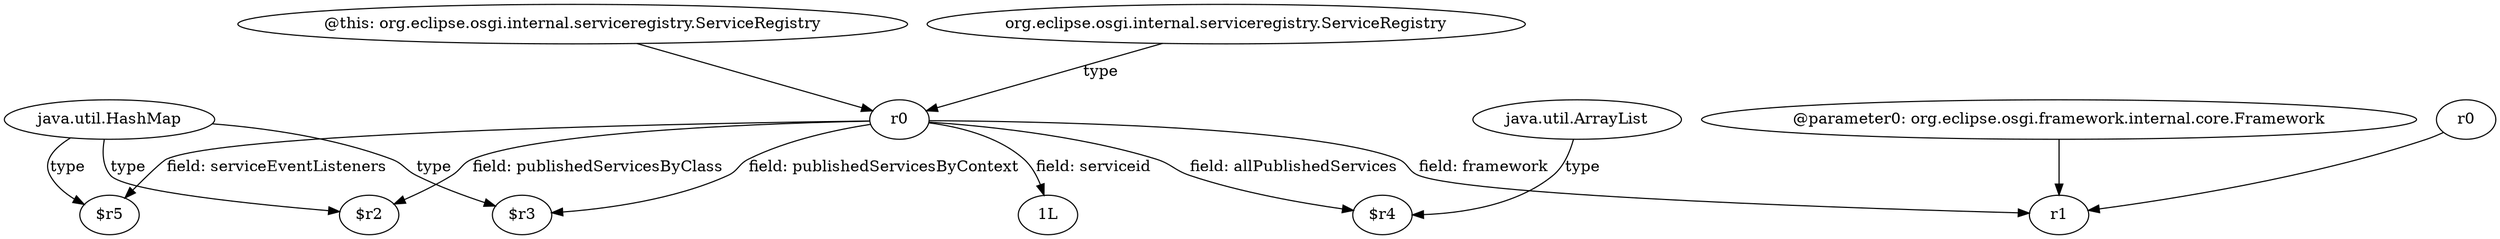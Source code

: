 digraph g {
0[label="r0"]
1[label="$r3"]
0->1[label="field: publishedServicesByContext"]
2[label="java.util.HashMap"]
3[label="$r2"]
2->3[label="type"]
4[label="java.util.ArrayList"]
5[label="$r4"]
4->5[label="type"]
6[label="@this: org.eclipse.osgi.internal.serviceregistry.ServiceRegistry"]
6->0[label=""]
7[label="@parameter0: org.eclipse.osgi.framework.internal.core.Framework"]
8[label="r1"]
7->8[label=""]
9[label="$r5"]
0->9[label="field: serviceEventListeners"]
0->8[label="field: framework"]
10[label="org.eclipse.osgi.internal.serviceregistry.ServiceRegistry"]
10->0[label="type"]
0->5[label="field: allPublishedServices"]
2->1[label="type"]
11[label="r0"]
11->8[label=""]
12[label="1L"]
0->12[label="field: serviceid"]
0->3[label="field: publishedServicesByClass"]
2->9[label="type"]
}